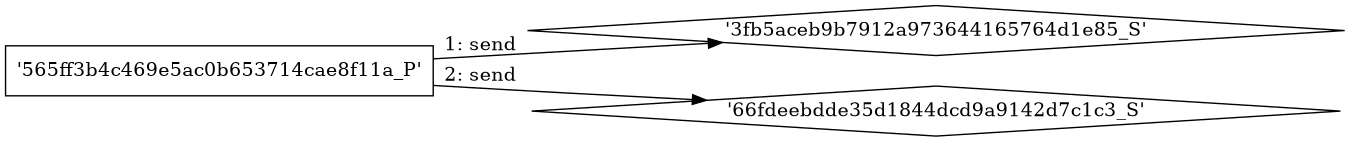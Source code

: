 digraph "D:\Learning\Paper\apt\基于CTI的攻击预警\Dataset\攻击图\ASGfromALLCTI\What the continued escalation of tensions in the Middle East means for security.dot" {
rankdir="LR"
size="9"
fixedsize="false"
splines="true"
nodesep=0.3
ranksep=0
fontsize=10
overlap="scalexy"
engine= "neato"
	"'3fb5aceb9b7912a973644165764d1e85_S'" [node_type=Socket shape=diamond]
	"'565ff3b4c469e5ac0b653714cae8f11a_P'" [node_type=Process shape=box]
	"'565ff3b4c469e5ac0b653714cae8f11a_P'" -> "'3fb5aceb9b7912a973644165764d1e85_S'" [label="1: send"]
	"'66fdeebdde35d1844dcd9a9142d7c1c3_S'" [node_type=Socket shape=diamond]
	"'565ff3b4c469e5ac0b653714cae8f11a_P'" [node_type=Process shape=box]
	"'565ff3b4c469e5ac0b653714cae8f11a_P'" -> "'66fdeebdde35d1844dcd9a9142d7c1c3_S'" [label="2: send"]
}
